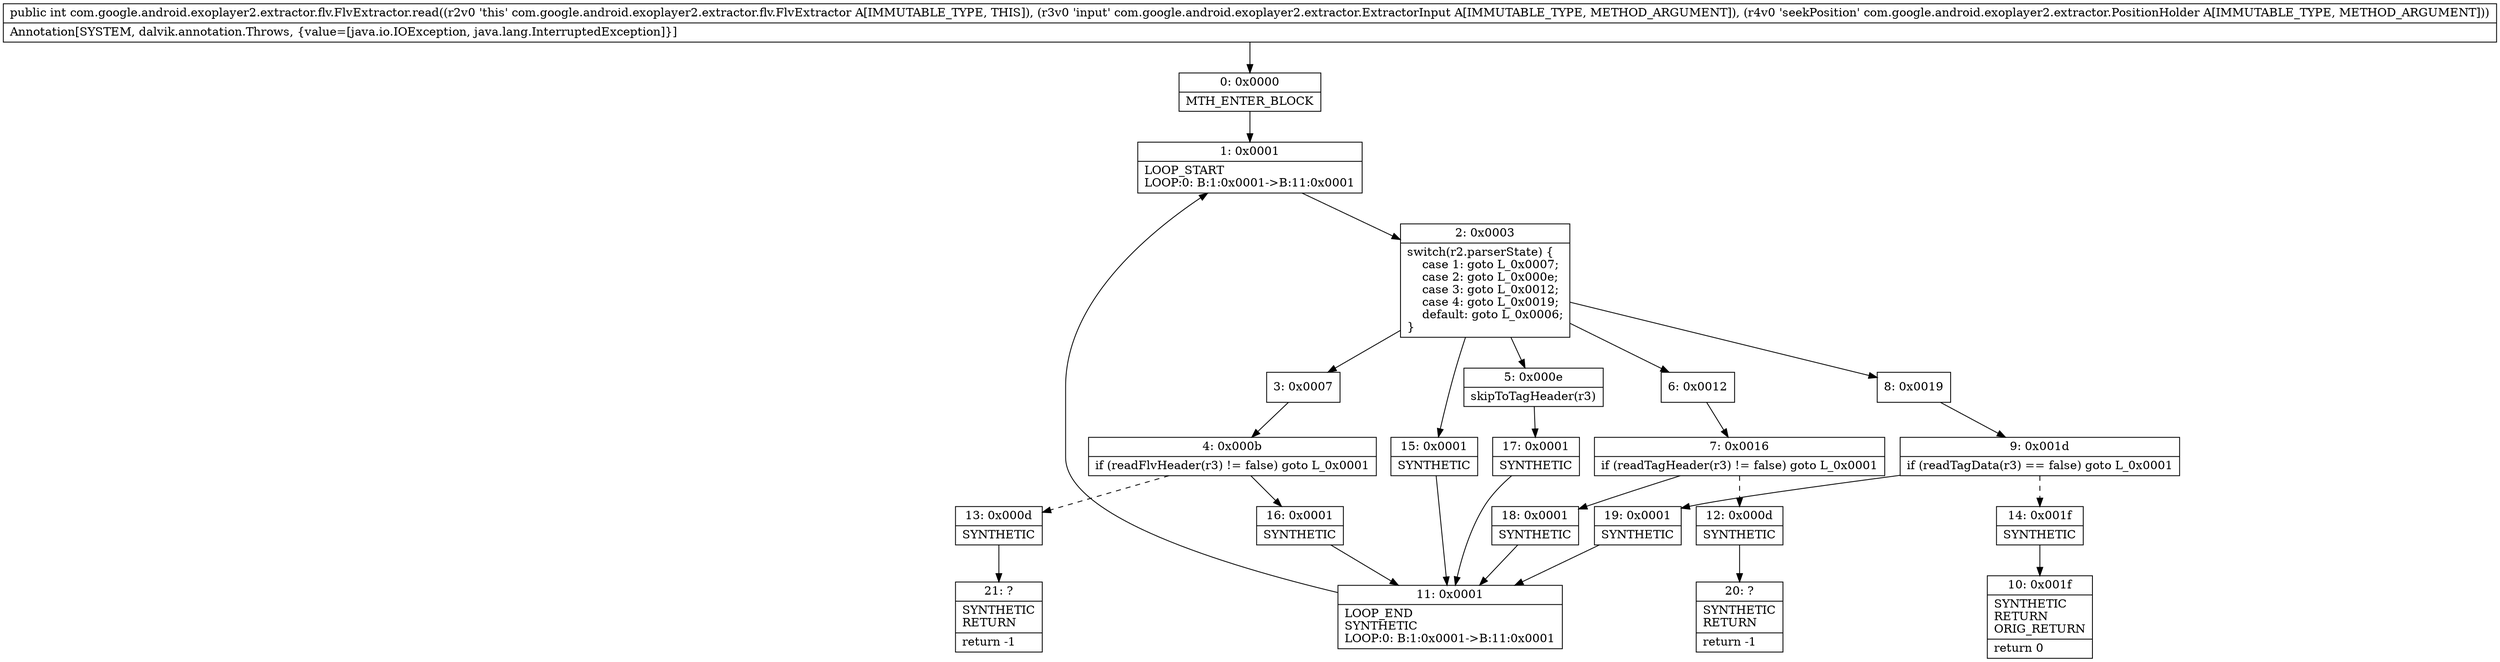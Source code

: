 digraph "CFG forcom.google.android.exoplayer2.extractor.flv.FlvExtractor.read(Lcom\/google\/android\/exoplayer2\/extractor\/ExtractorInput;Lcom\/google\/android\/exoplayer2\/extractor\/PositionHolder;)I" {
Node_0 [shape=record,label="{0\:\ 0x0000|MTH_ENTER_BLOCK\l}"];
Node_1 [shape=record,label="{1\:\ 0x0001|LOOP_START\lLOOP:0: B:1:0x0001\-\>B:11:0x0001\l}"];
Node_2 [shape=record,label="{2\:\ 0x0003|switch(r2.parserState) \{\l    case 1: goto L_0x0007;\l    case 2: goto L_0x000e;\l    case 3: goto L_0x0012;\l    case 4: goto L_0x0019;\l    default: goto L_0x0006;\l\}\l}"];
Node_3 [shape=record,label="{3\:\ 0x0007}"];
Node_4 [shape=record,label="{4\:\ 0x000b|if (readFlvHeader(r3) != false) goto L_0x0001\l}"];
Node_5 [shape=record,label="{5\:\ 0x000e|skipToTagHeader(r3)\l}"];
Node_6 [shape=record,label="{6\:\ 0x0012}"];
Node_7 [shape=record,label="{7\:\ 0x0016|if (readTagHeader(r3) != false) goto L_0x0001\l}"];
Node_8 [shape=record,label="{8\:\ 0x0019}"];
Node_9 [shape=record,label="{9\:\ 0x001d|if (readTagData(r3) == false) goto L_0x0001\l}"];
Node_10 [shape=record,label="{10\:\ 0x001f|SYNTHETIC\lRETURN\lORIG_RETURN\l|return 0\l}"];
Node_11 [shape=record,label="{11\:\ 0x0001|LOOP_END\lSYNTHETIC\lLOOP:0: B:1:0x0001\-\>B:11:0x0001\l}"];
Node_12 [shape=record,label="{12\:\ 0x000d|SYNTHETIC\l}"];
Node_13 [shape=record,label="{13\:\ 0x000d|SYNTHETIC\l}"];
Node_14 [shape=record,label="{14\:\ 0x001f|SYNTHETIC\l}"];
Node_15 [shape=record,label="{15\:\ 0x0001|SYNTHETIC\l}"];
Node_16 [shape=record,label="{16\:\ 0x0001|SYNTHETIC\l}"];
Node_17 [shape=record,label="{17\:\ 0x0001|SYNTHETIC\l}"];
Node_18 [shape=record,label="{18\:\ 0x0001|SYNTHETIC\l}"];
Node_19 [shape=record,label="{19\:\ 0x0001|SYNTHETIC\l}"];
Node_20 [shape=record,label="{20\:\ ?|SYNTHETIC\lRETURN\l|return \-1\l}"];
Node_21 [shape=record,label="{21\:\ ?|SYNTHETIC\lRETURN\l|return \-1\l}"];
MethodNode[shape=record,label="{public int com.google.android.exoplayer2.extractor.flv.FlvExtractor.read((r2v0 'this' com.google.android.exoplayer2.extractor.flv.FlvExtractor A[IMMUTABLE_TYPE, THIS]), (r3v0 'input' com.google.android.exoplayer2.extractor.ExtractorInput A[IMMUTABLE_TYPE, METHOD_ARGUMENT]), (r4v0 'seekPosition' com.google.android.exoplayer2.extractor.PositionHolder A[IMMUTABLE_TYPE, METHOD_ARGUMENT]))  | Annotation[SYSTEM, dalvik.annotation.Throws, \{value=[java.io.IOException, java.lang.InterruptedException]\}]\l}"];
MethodNode -> Node_0;
Node_0 -> Node_1;
Node_1 -> Node_2;
Node_2 -> Node_3;
Node_2 -> Node_5;
Node_2 -> Node_6;
Node_2 -> Node_8;
Node_2 -> Node_15;
Node_3 -> Node_4;
Node_4 -> Node_13[style=dashed];
Node_4 -> Node_16;
Node_5 -> Node_17;
Node_6 -> Node_7;
Node_7 -> Node_12[style=dashed];
Node_7 -> Node_18;
Node_8 -> Node_9;
Node_9 -> Node_14[style=dashed];
Node_9 -> Node_19;
Node_11 -> Node_1;
Node_12 -> Node_20;
Node_13 -> Node_21;
Node_14 -> Node_10;
Node_15 -> Node_11;
Node_16 -> Node_11;
Node_17 -> Node_11;
Node_18 -> Node_11;
Node_19 -> Node_11;
}

